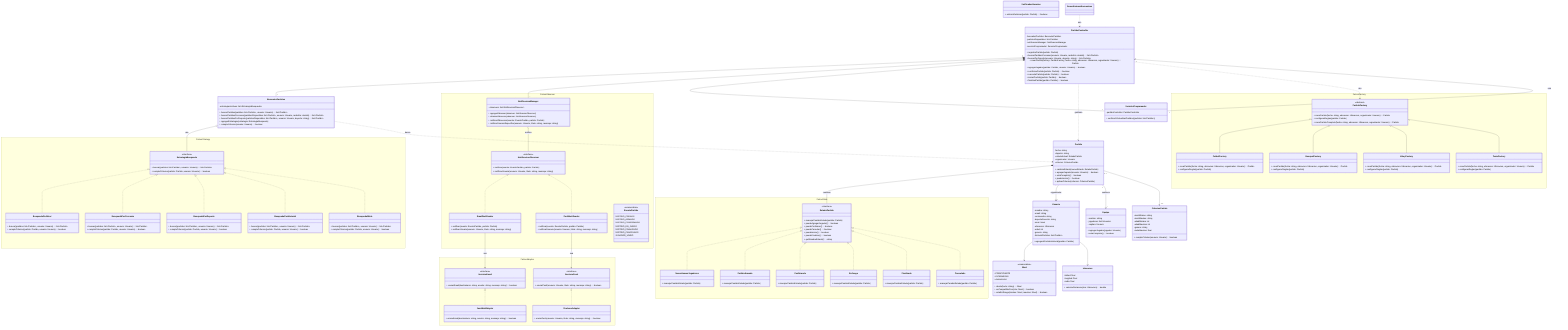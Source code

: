 ---
config:
  theme: mc
id: ca1156c1-1c52-4377-a4e9-8b4ec3c6e6d5
---
classDiagram

    class Usuario {
        -nombre: string
        -email: string
        -contraseña: string
        -deporteFavorito: string
        -nivel: Nivel
        -ubicacion: Ubicacion
        -edad: int
        -genero: string
        -historialPartidos: list~Partido~
        +agregarAPartidoHistorial(partido: Partido)
    }

    class Nivel {
        <<enumeration>>
        +PRINCIPIANTE
        +INTERMEDIO
        +AVANZADO
        + desde(texto: string): Nivel
        + esCompatibleCon(otro: Nivel): boolean
        + estaEnRango(minimo: Nivel, maximo: Nivel): boolean
    }
    
    class PartidoController {
        -buscadorPartidos: BuscadorPartidos
        -partidosDisponibles: list~Partido~
        -notificacionManager: NotificacionManager
        -servicioProgramador: ServicioProgramador
        + registrarPartido(partido: Partido)
        + buscarPartidosCercanos(usuario: Usuario, radioKm: double): list~Partido~
        + buscarPorDeporte(usuario: Usuario, deporte: string): list~Partido~
        + crearPartido(factory: PartidoFactory, fecha: string, ubicacion: Ubicacion, organizador: Usuario): Partido
        + agregarJugador(partido: Partido, usuario: Usuario): boolean
        + confirmarPartido(partido: Partido): boolean
        + cancelarPartido(partido: Partido): boolean
        + iniciarPartido(partido: Partido): boolean
        + finalizarPartido(partido: Partido): boolean
    }

    class BuscadorPartidos {
        -estrategiasActivas: list~EstrategiaBusqueda~
        + buscarPartidos(partidos: list~Partido~, usuario: Usuario): list~Partido~
        + buscarPartidosCercanos(partidosDisponibles: list~Partido~, usuario: Usuario, radioKm: double): list~Partido~
        + buscarPartidosPorDeporte(partidosDisponibles: list~Partido~, usuario: Usuario, deporte: string): list~Partido~
        + agregarEstrategia(estrategia: EstrategiaBusqueda)
        + cumpleCriterios(usuario: Usuario): boolean
    }
    
    class Partido {
        -fecha: string
        -deporte: string
        -estadoActual: EstadoPartido
        -organizador: Usuario
        -criterios: CriteriosPartido
        + cambiarEstado(nuevoEstado: EstadoPartido)
        + agregarJugador(usuario: Usuario): boolean
        + estaCompleto(): boolean
        + puedeIniciar(): boolean
        + aplicarCriterios(criterios: CriteriosPartido)
    }
    
    class CriteriosPartido {
        -nivelMinimo: string
        -nivelMaximo: string
        -edadMinima: int
        -edadMaxima: int
        -genero: string
        -radioMaximo: float
        + cumpleCriterios(usuario: Usuario): boolean
    }

    class ServicioProgramador {
      -partidoController: PartidoController
      + verificarYActualizarPartidos(partidos: list~Partido~)
    }

    class VerificadorHorarios {
      + esHoraDeIniciar(partido: Partido): boolean
    }
    
    class Ubicacion {
        -latitud: float
        -longitud: float
        -radio: float
        + calcularDistancia(otra: Ubicacion): double
    }
    
    namespace PatronState {
        class EstadoPartido {
            <<interface>>
            + manejarCambioEstado(partido: Partido)
            + puedeAgregarJugador(): boolean
            + puedeConfirmar(): boolean
            + puedeCancelar(): boolean
            + puedeIniciar(): boolean
            + puedeFinalizar(): boolean
            + getNombreEstado(): string
        }
        class NecesitamosJugadores {
           + manejarCambioEstado(partido: Partido)
        }
        class PartidoArmado {
           + manejarCambioEstado(partido: Partido)
        }
        class Confirmado {
           + manejarCambioEstado(partido: Partido)
        }
        class EnJuego {
           + manejarCambioEstado(partido: Partido)
        }
        class Finalizado {
           + manejarCambioEstado(partido: Partido)
        }
        class Cancelado {
           + manejarCambioEstado(partido: Partido)
        }
    }
    
    class Equipo {
        - nombre: string
        - jugadores: list~Usuario~
        - capitan: Usuario
        + agregarJugador(jugador: Usuario)
        + estaCompleto(): boolean
    }
    
    namespace PatronFactory {
        class PartidoFactory {
            <<abstract>>
            + crearPartido(fecha: string, ubicacion: Ubicacion, organizador: Usuario): Partido
            + configurarReglas(partido: Partido)
            + crearPartidoCompleto(fecha: string, ubicacion: Ubicacion, organizador: Usuario): Partido
        }
        
        class FutbolFactory {
            + crearPartido(fecha: string, ubicacion: Ubicacion, organizador: Usuario): Partido
            + configurarReglas(partido: Partido)
        }
        
        class BasquetFactory {
            + crearPartido(fecha: string, ubicacion: Ubicacion, organizador: Usuario): Partido
            + configurarReglas(partido: Partido)
        }
        
        class VoleyFactory {
            + crearPartido(fecha: string, ubicacion: Ubicacion, organizador: Usuario): Partido
            + configurarReglas(partido: Partido)
        }
        
        class TenisFactory {
            + crearPartido(fecha: string, ubicacion: Ubicacion, organizador: Usuario): Partido
            + configurarReglas(partido: Partido)
        }
    }
    
    namespace PatronStrategy {
        class EstrategiaBusqueda {
            <<interface>>
            + buscar(partidos: list~Partido~, usuario: Usuario): list~Partido~
            + cumpleCriterios(partido: Partido, usuario: Usuario): boolean
        }
        
        class BusquedaPorNivel {
            + buscar(partidos: list~Partido~, usuario: Usuario): list~Partido~
            + cumpleCriterios(partido: Partido, usuario: Usuario): boolean
        }
        class BusquedaPorCercania {
            + buscar(partidos: list~Partido~, usuario: Usuario): list~Partido~
            + cumpleCriterios(partido: Partido, usuario: Usuario): boolean
        }
        class BusquedaPorDeporte {
            + buscar(partidos: list~Partido~, usuario: Usuario): list~Partido~
            + cumpleCriterios(partido: Partido, usuario: Usuario): boolean
        }
        class BusquedaPorHistorial {
            + buscar(partidos: list~Partido~, usuario: Usuario): list~Partido~
            + cumpleCriterios(partido: Partido, usuario: Usuario): boolean
        }
        class BusquedaMixta {
            + buscar(partidos: list~Partido~, usuario: Usuario): list~Partido~
            + cumpleCriterios(partido: Partido, usuario: Usuario): boolean
        }
    }
    
    namespace PatronAdapter {
        class ServicioEmail {
            <<interface>>
            + enviarEmail(destinatario: string, asunto: string, mensaje: string): boolean
        }
        
        class ServicioPush {
            <<interface>>
            + enviarPush(usuario: Usuario, titulo: string, mensaje: string): boolean
        }
        
        class JavaMailAdapter {
            + enviarEmail(destinatario: string, asunto: string, mensaje: string): boolean
        }
        class FirebaseAdapter {
            + enviarPush(usuario: Usuario, titulo: string, mensaje: string): boolean
        }
    }
    
    namespace PatronObserver {
        class NotificacionObserver {
            <<interface>>
            + notificar(evento: EventoPartido, partido: Partido)
            + notificarUsuario(usuario: Usuario, titulo: string, mensaje: string)
        }
        
        class EmailNotificador {
            + notificar(evento: EventoPartido, partido: Partido)
            + notificarUsuario(usuario: Usuario, titulo: string, mensaje: string)
        }
        class PushNotificador {
            + notificar(evento: EventoPartido, partido: Partido)
            + notificarUsuario(usuario: Usuario, titulo: string, mensaje: string)
        }
        
        class NotificacionManager {
            - observers: list~NotificacionObserver~
            + agregarObserver(observer: NotificacionObserver)
            + eliminarObserver(observer: NotificacionObserver)
            + notificarObservers(evento: EventoPartido, partido: Partido)
            + notificarUsuarioEspecifico(usuario: Usuario, titulo: string, mensaje: string)
        }
        
        class EventoPartido {
            <<enumeration>>
            PARTIDO_CREADO
            PARTIDO_ARMADO
            PARTIDO_CONFIRMADO
            PARTIDO_EN_JUEGO
            PARTIDO_FINALIZADO
            PARTIDO_CANCELADO
            JUGADOR_UNIDO
        }
    }
    
    %% Relaciones de Patrones
    EstadoPartido <|.. NecesitamosJugadores
    EstadoPartido <|.. PartidoArmado
    EstadoPartido <|.. Confirmado
    EstadoPartido <|.. EnJuego
    EstadoPartido <|.. Finalizado
    EstadoPartido <|.. Cancelado
    
    PartidoFactory <|-- FutbolFactory
    PartidoFactory <|-- BasquetFactory
    PartidoFactory <|-- VoleyFactory
    PartidoFactory <|-- TenisFactory
    
    EstrategiaBusqueda <|.. BusquedaPorNivel
    EstrategiaBusqueda <|.. BusquedaPorCercania
    EstrategiaBusqueda <|.. BusquedaPorDeporte
    EstrategiaBusqueda <|.. BusquedaPorHistorial
    EstrategiaBusqueda <|.. BusquedaMixta
    
    ServicioEmail <|.. JavaMailAdapter
    ServicioPush <|.. FirebaseAdapter
    
    NotificacionObserver <|.. EmailNotificador
    NotificacionObserver <|.. PushNotificador
    
    %% Relaciones de Composición / Agregación
    PartidoController "1" *-- "1" BuscadorPartidos
    PartidoController "1" *-- "1" NotificacionManager
    PartidoController "1" *-- "1" ServicioProgramador
    
    BuscadorPartidos o-- EstrategiaBusqueda : usa

    ServicioProgramador "1" --> "1" PartidoController : usa
    
    Partido *-- EstadoPartido : contiene
    Partido "1" --> "1" Usuario : organizador
    Partido "1" --> "*" Equipo : contiene
    Partido "0..1" --> "0..1" CriteriosPartido
    
    EmailNotificador --> ServicioEmail : usa
    PushNotificador --> ServicioPush : usa
    
    NotificacionManager o-- NotificacionObserver : notifica
    
    %% Relaciones de Uso (Dependencias)
    DemoSistemaEncuentros ..> PartidoController : usa
    PartidoController ..> Partido : gestiona
    PartidoController ..> PartidoFactory : usa
    BuscadorPartidos ..> Partido : busca
    
    Usuario --> Nivel
    Usuario --> Ubicacion